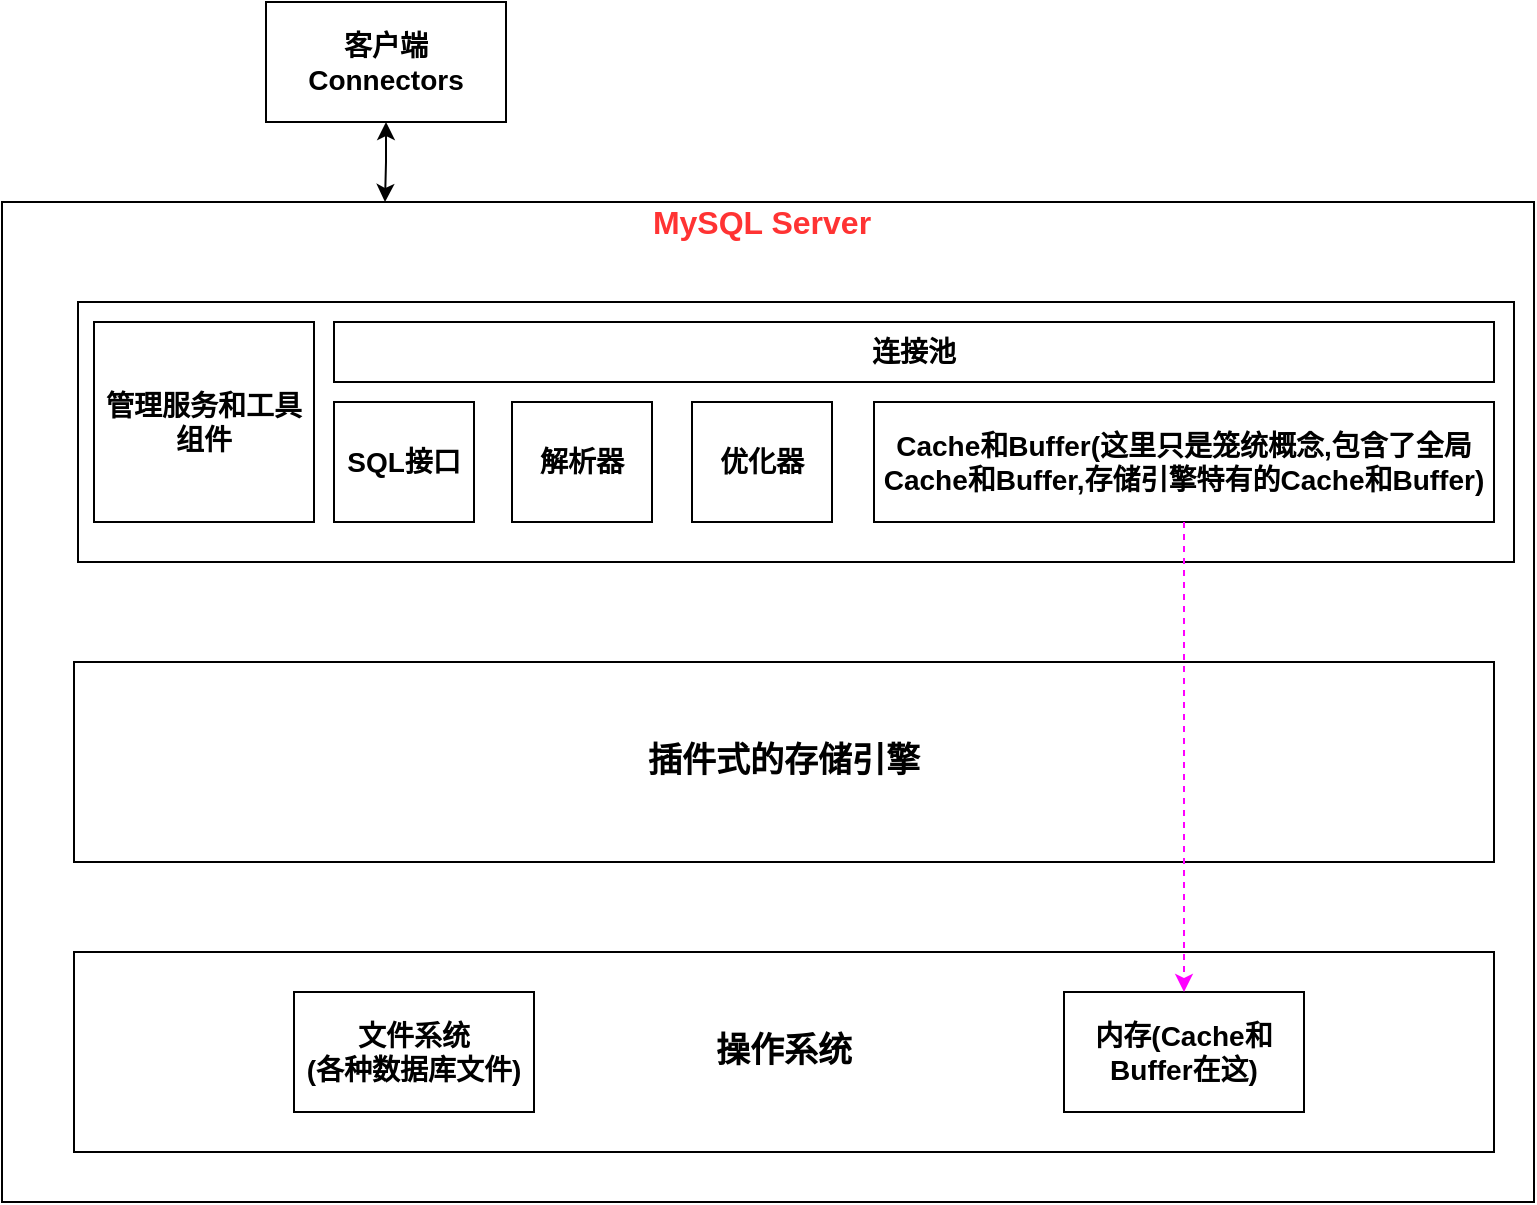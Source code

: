<mxfile version="15.2.7" type="device"><diagram id="I_30fcbDyFsef9PGqXj8" name="第 1 页"><mxGraphModel dx="1024" dy="592" grid="1" gridSize="10" guides="1" tooltips="1" connect="1" arrows="1" fold="1" page="1" pageScale="1" pageWidth="827" pageHeight="1169" math="0" shadow="0"><root><mxCell id="0"/><mxCell id="1" parent="0"/><mxCell id="QL-xEYkYwP2-B8YoHHE0-5" style="edgeStyle=orthogonalEdgeStyle;rounded=0;orthogonalLoop=1;jettySize=auto;html=1;exitX=0.5;exitY=1;exitDx=0;exitDy=0;entryX=0.25;entryY=0;entryDx=0;entryDy=0;startArrow=classic;startFill=1;" edge="1" parent="1" source="QL-xEYkYwP2-B8YoHHE0-1" target="QL-xEYkYwP2-B8YoHHE0-2"><mxGeometry relative="1" as="geometry"/></mxCell><mxCell id="QL-xEYkYwP2-B8YoHHE0-1" value="&lt;b style=&quot;font-size: 14px&quot;&gt;客户端&lt;br&gt;Connectors&lt;/b&gt;" style="rounded=0;whiteSpace=wrap;html=1;" vertex="1" parent="1"><mxGeometry x="156" y="60" width="120" height="60" as="geometry"/></mxCell><mxCell id="QL-xEYkYwP2-B8YoHHE0-2" value="" style="rounded=0;whiteSpace=wrap;html=1;" vertex="1" parent="1"><mxGeometry x="24" y="160" width="766" height="500" as="geometry"/></mxCell><mxCell id="QL-xEYkYwP2-B8YoHHE0-3" value="&lt;b&gt;&lt;font style=&quot;font-size: 16px&quot; color=&quot;#ff3333&quot;&gt;MySQL Server&lt;/font&gt;&lt;/b&gt;" style="text;html=1;strokeColor=none;fillColor=none;align=center;verticalAlign=middle;whiteSpace=wrap;rounded=0;" vertex="1" parent="1"><mxGeometry x="344" y="160" width="120" height="20" as="geometry"/></mxCell><mxCell id="QL-xEYkYwP2-B8YoHHE0-7" value="" style="rounded=0;whiteSpace=wrap;html=1;" vertex="1" parent="1"><mxGeometry x="62" y="210" width="718" height="130" as="geometry"/></mxCell><mxCell id="QL-xEYkYwP2-B8YoHHE0-8" value="&lt;b&gt;&lt;font style=&quot;font-size: 14px&quot;&gt;管理服务和工具组件&lt;/font&gt;&lt;/b&gt;" style="rounded=0;whiteSpace=wrap;html=1;" vertex="1" parent="1"><mxGeometry x="70" y="220" width="110" height="100" as="geometry"/></mxCell><mxCell id="QL-xEYkYwP2-B8YoHHE0-9" value="&lt;b&gt;&lt;font style=&quot;font-size: 14px&quot;&gt;连接池&lt;/font&gt;&lt;/b&gt;" style="rounded=0;whiteSpace=wrap;html=1;" vertex="1" parent="1"><mxGeometry x="190" y="220" width="580" height="30" as="geometry"/></mxCell><mxCell id="QL-xEYkYwP2-B8YoHHE0-10" value="&lt;b&gt;&lt;font style=&quot;font-size: 14px&quot;&gt;SQL接口&lt;/font&gt;&lt;/b&gt;" style="rounded=0;whiteSpace=wrap;html=1;" vertex="1" parent="1"><mxGeometry x="190" y="260" width="70" height="60" as="geometry"/></mxCell><mxCell id="QL-xEYkYwP2-B8YoHHE0-11" value="&lt;b&gt;&lt;font style=&quot;font-size: 14px&quot;&gt;解析器&lt;/font&gt;&lt;/b&gt;&lt;span style=&quot;color: rgba(0 , 0 , 0 , 0) ; font-family: monospace ; font-size: 0px&quot;&gt;%3CmxGraphModel%3E%3Croot%3E%3CmxCell%20id%3D%220%22%2F%3E%3CmxCell%20id%3D%221%22%20parent%3D%220%22%2F%3E%3CmxCell%20id%3D%222%22%20value%3D%22%26lt%3Bb%26gt%3B%26lt%3Bfont%20style%3D%26quot%3Bfont-size%3A%2014px%26quot%3B%26gt%3BSQL%E6%8E%A5%E5%8F%A3%26lt%3B%2Ffont%26gt%3B%26lt%3B%2Fb%26gt%3B%22%20style%3D%22rounded%3D0%3BwhiteSpace%3Dwrap%3Bhtml%3D1%3B%22%20vertex%3D%221%22%20parent%3D%221%22%3E%3CmxGeometry%20x%3D%22230%22%20y%3D%22260%22%20width%3D%2270%22%20height%3D%2260%22%20as%3D%22geometry%22%2F%3E%3C%2FmxCell%3E%3C%2Froot%3E%3C%2FmxGraphModel%3E&lt;/span&gt;" style="rounded=0;whiteSpace=wrap;html=1;" vertex="1" parent="1"><mxGeometry x="279" y="260" width="70" height="60" as="geometry"/></mxCell><mxCell id="QL-xEYkYwP2-B8YoHHE0-12" value="&lt;span style=&quot;font-size: 14px&quot;&gt;&lt;b&gt;优化器&lt;/b&gt;&lt;/span&gt;" style="rounded=0;whiteSpace=wrap;html=1;" vertex="1" parent="1"><mxGeometry x="369" y="260" width="70" height="60" as="geometry"/></mxCell><mxCell id="QL-xEYkYwP2-B8YoHHE0-13" value="&lt;span style=&quot;font-size: 14px&quot;&gt;&lt;b&gt;Cache和Buffer(这里只是笼统概念,包含了全局Cache和Buffer,存储引擎特有的Cache和Buffer)&lt;/b&gt;&lt;/span&gt;" style="rounded=0;whiteSpace=wrap;html=1;" vertex="1" parent="1"><mxGeometry x="460" y="260" width="310" height="60" as="geometry"/></mxCell><mxCell id="QL-xEYkYwP2-B8YoHHE0-22" value="&lt;b&gt;&lt;font style=&quot;font-size: 17px&quot;&gt;插件式的存储引擎&lt;/font&gt;&lt;/b&gt;" style="rounded=0;whiteSpace=wrap;html=1;" vertex="1" parent="1"><mxGeometry x="60" y="390" width="710" height="100" as="geometry"/></mxCell><mxCell id="QL-xEYkYwP2-B8YoHHE0-23" value="&lt;b&gt;&lt;font style=&quot;font-size: 17px&quot;&gt;操作系统&lt;/font&gt;&lt;/b&gt;" style="rounded=0;whiteSpace=wrap;html=1;" vertex="1" parent="1"><mxGeometry x="60" y="535" width="710" height="100" as="geometry"/></mxCell><mxCell id="QL-xEYkYwP2-B8YoHHE0-24" value="&lt;b style=&quot;font-size: 14px&quot;&gt;文件系统&lt;br&gt;(各种数据库文件)&lt;/b&gt;" style="rounded=0;whiteSpace=wrap;html=1;" vertex="1" parent="1"><mxGeometry x="170" y="555" width="120" height="60" as="geometry"/></mxCell><mxCell id="QL-xEYkYwP2-B8YoHHE0-25" value="&lt;span style=&quot;font-size: 14px&quot;&gt;&lt;b&gt;内存(Cache和Buffer在这)&lt;/b&gt;&lt;/span&gt;" style="rounded=0;whiteSpace=wrap;html=1;" vertex="1" parent="1"><mxGeometry x="555" y="555" width="120" height="60" as="geometry"/></mxCell><mxCell id="QL-xEYkYwP2-B8YoHHE0-26" style="edgeStyle=orthogonalEdgeStyle;rounded=0;orthogonalLoop=1;jettySize=auto;html=1;exitX=0.5;exitY=1;exitDx=0;exitDy=0;startArrow=none;startFill=0;strokeColor=#FF00FF;dashed=1;" edge="1" parent="1" source="QL-xEYkYwP2-B8YoHHE0-13" target="QL-xEYkYwP2-B8YoHHE0-25"><mxGeometry relative="1" as="geometry"/></mxCell></root></mxGraphModel></diagram></mxfile>
